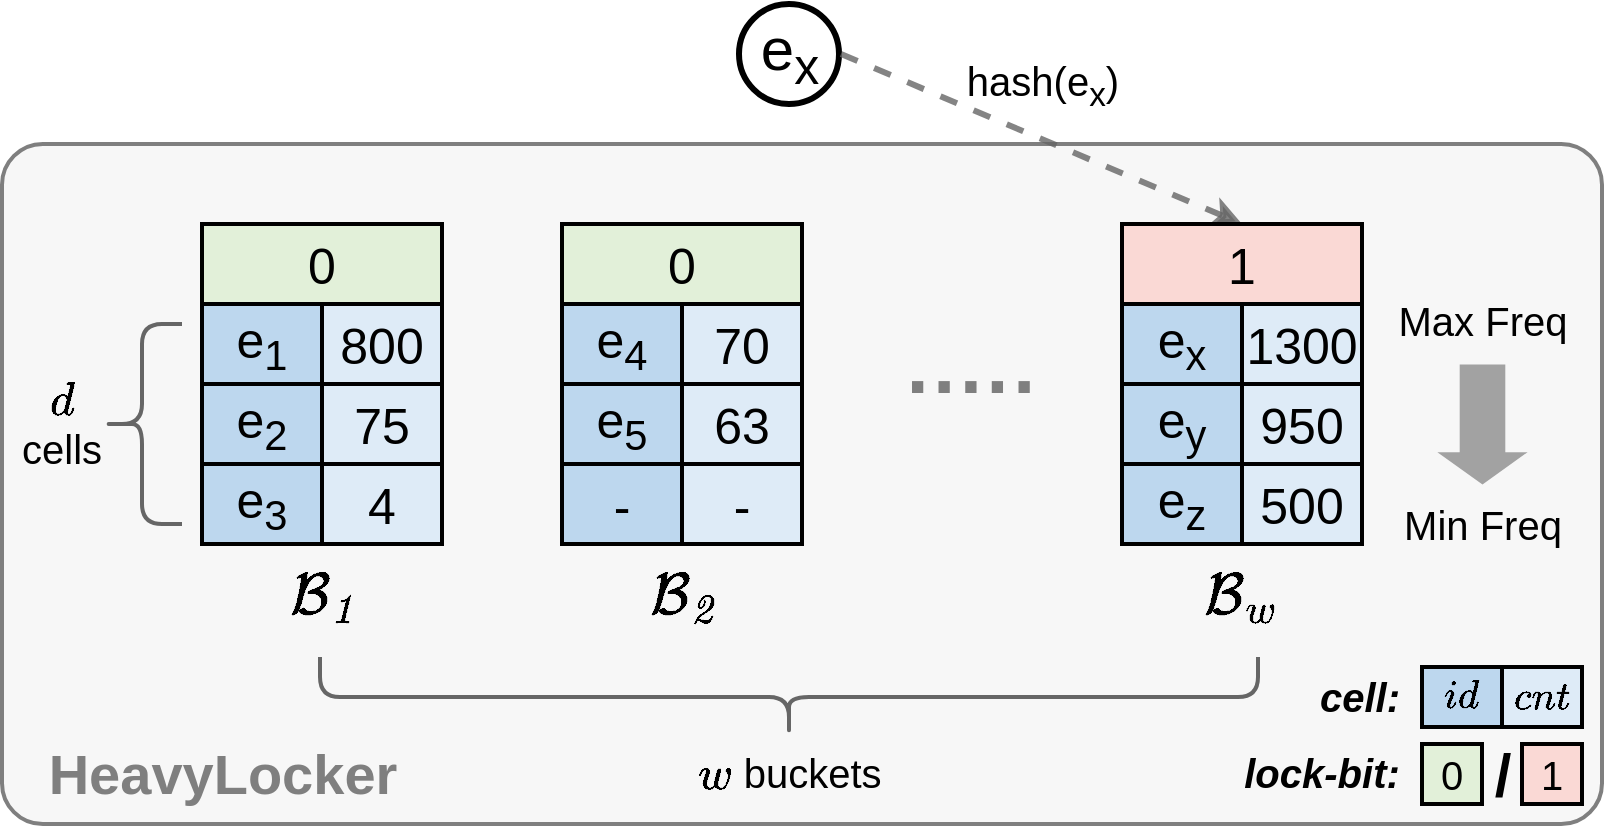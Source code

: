 <mxfile version="24.1.0" type="github" pages="2">
  <diagram id="2BybTVvr3je1taB3Ig6x" name="Multi框架">
    <mxGraphModel dx="1971" dy="796" grid="1" gridSize="10" guides="1" tooltips="1" connect="1" arrows="1" fold="1" page="0" pageScale="1" pageWidth="827" pageHeight="1169" math="1" shadow="0">
      <root>
        <mxCell id="0" />
        <mxCell id="1" parent="0" />
        <mxCell id="0VQXflkHDBme5YaXzQAI-1" value="" style="rounded=1;whiteSpace=wrap;html=1;labelBackgroundColor=#ffffff;fontFamily=Helvetica;strokeWidth=2;fillColor=#F7F7F7;strokeColor=#7F7F7F;arcSize=6;imageVerticalAlign=middle;noLabel=0;perimeterSpacing=0;" parent="1" vertex="1">
          <mxGeometry y="420" width="800" height="340" as="geometry" />
        </mxCell>
        <mxCell id="0VQXflkHDBme5YaXzQAI-2" value="&lt;span style=&quot;font-size: 25px;&quot;&gt;e&lt;sub&gt;1&lt;/sub&gt;&lt;/span&gt;" style="rounded=0;whiteSpace=wrap;html=1;fontFamily=Helvetica;strokeWidth=2;fillColor=#bdd7ee;" parent="1" vertex="1">
          <mxGeometry x="100" y="500" width="60" height="40" as="geometry" />
        </mxCell>
        <mxCell id="0VQXflkHDBme5YaXzQAI-6" value="&lt;span style=&quot;font-size: 30px;&quot;&gt;e&lt;sub&gt;x&lt;/sub&gt;&lt;/span&gt;" style="ellipse;whiteSpace=wrap;html=1;aspect=fixed;shadow=0;fontFamily=Helvetica;perimeterSpacing=1;strokeWidth=3;fontStyle=0;" parent="1" vertex="1">
          <mxGeometry x="368.5" y="350" width="50" height="50" as="geometry" />
        </mxCell>
        <mxCell id="0VQXflkHDBme5YaXzQAI-7" style="rounded=1;orthogonalLoop=1;jettySize=auto;html=1;fontFamily=Helvetica;endArrow=classic;endFill=1;strokeWidth=3;opacity=80;strokeColor=#666666;fillColor=#f5f5f5;endSize=6;exitX=1;exitY=0.5;exitDx=0;exitDy=0;dashed=1;entryX=0.5;entryY=0;entryDx=0;entryDy=0;" parent="1" source="0VQXflkHDBme5YaXzQAI-6" target="pebnR0OnpuEVUmmht2d_-15" edge="1">
          <mxGeometry relative="1" as="geometry">
            <mxPoint x="650" y="280" as="targetPoint" />
            <mxPoint x="180.0" y="361.0" as="sourcePoint" />
          </mxGeometry>
        </mxCell>
        <mxCell id="0VQXflkHDBme5YaXzQAI-15" value="&lt;font style=&quot;&quot;&gt;&lt;font color=&quot;#7f7f7f&quot; style=&quot;font-size: 40px;&quot;&gt;·····&lt;/font&gt;&lt;br style=&quot;font-size: 33px&quot;&gt;&lt;/font&gt;" style="text;html=1;align=center;verticalAlign=middle;resizable=0;points=[];autosize=1;fontStyle=1;fontFamily=Helvetica;fontSize=33;strokeWidth=3;rotation=0;" parent="1" vertex="1">
          <mxGeometry x="440" y="510" width="90" height="60" as="geometry" />
        </mxCell>
        <mxCell id="0VQXflkHDBme5YaXzQAI-16" value="&lt;span style=&quot;font-size: 25px;&quot;&gt;0&lt;/span&gt;" style="rounded=0;whiteSpace=wrap;html=1;fontFamily=Helvetica;strokeWidth=2;fillStyle=solid;fillColor=#e2f0d9;" parent="1" vertex="1">
          <mxGeometry x="100" y="460" width="120" height="40" as="geometry" />
        </mxCell>
        <mxCell id="0VQXflkHDBme5YaXzQAI-26" value="&lt;font style=&quot;font-size: 28px;&quot;&gt;&lt;font style=&quot;font-size: 28px;&quot;&gt;&lt;b style=&quot;font-size: 28px;&quot;&gt;HeavyLocker&lt;/b&gt;&lt;/font&gt;&lt;br style=&quot;font-size: 28px;&quot;&gt;&lt;/font&gt;" style="text;html=1;align=center;verticalAlign=middle;resizable=0;points=[];autosize=1;fontStyle=0;fontFamily=Arial;fontSize=28;strokeWidth=3;fontColor=#7f7f7f;" parent="1" vertex="1">
          <mxGeometry x="10" y="710" width="200" height="50" as="geometry" />
        </mxCell>
        <mxCell id="0VQXflkHDBme5YaXzQAI-31" value="&lt;font style=&quot;&quot;&gt;&lt;span style=&quot;&quot;&gt;&lt;font face=&quot;Arial&quot; style=&quot;font-size: 20px;&quot;&gt;Max Freq&lt;/font&gt;&lt;/span&gt;&lt;br style=&quot;font-size: 33px&quot;&gt;&lt;/font&gt;" style="text;html=1;align=center;verticalAlign=middle;resizable=0;points=[];autosize=1;fontStyle=0;fontFamily=Helvetica;fontSize=33;strokeWidth=3;" parent="1" vertex="1">
          <mxGeometry x="685" y="479" width="110" height="50" as="geometry" />
        </mxCell>
        <mxCell id="0VQXflkHDBme5YaXzQAI-36" value="&lt;font color=&quot;#000000&quot;&gt;&lt;span style=&quot;font-size: 25px;&quot;&gt;$$\mathcal{B_1}$$&lt;/span&gt;&lt;/font&gt;" style="text;html=1;strokeColor=none;fillColor=none;align=center;verticalAlign=middle;whiteSpace=wrap;rounded=0;fontSize=20;fontColor=#6C8EBF;opacity=0;" parent="1" vertex="1">
          <mxGeometry x="130" y="631" width="60" height="30" as="geometry" />
        </mxCell>
        <mxCell id="0VQXflkHDBme5YaXzQAI-45" value="&lt;font style=&quot;&quot;&gt;&lt;span style=&quot;font-size: 20px;&quot;&gt;Min Freq&lt;/span&gt;&lt;br style=&quot;font-size: 33px&quot;&gt;&lt;/font&gt;" style="text;html=1;align=center;verticalAlign=middle;resizable=0;points=[];autosize=1;fontStyle=0;fontFamily=Helvetica;fontSize=33;strokeWidth=3;" parent="1" vertex="1">
          <mxGeometry x="690" y="581" width="100" height="50" as="geometry" />
        </mxCell>
        <mxCell id="0VQXflkHDBme5YaXzQAI-49" value="&lt;font style=&quot;&quot;&gt;&lt;font style=&quot;font-size: 20px;&quot;&gt;hash(e&lt;sub&gt;x&lt;/sub&gt;)&lt;/font&gt;&lt;br style=&quot;font-size: 33px&quot;&gt;&lt;/font&gt;" style="text;html=1;align=center;verticalAlign=middle;resizable=0;points=[];autosize=1;fontStyle=0;fontFamily=Helvetica;fontSize=33;strokeWidth=3;" parent="1" vertex="1">
          <mxGeometry x="470" y="360" width="100" height="50" as="geometry" />
        </mxCell>
        <mxCell id="0VQXflkHDBme5YaXzQAI-50" value="&lt;font style=&quot;font-size: 17px;&quot;&gt;$$id$$&lt;/font&gt;" style="rounded=0;whiteSpace=wrap;html=1;fontFamily=Helvetica;strokeWidth=2;fillColor=#bdd7ee;" parent="1" vertex="1">
          <mxGeometry x="710" y="681.5" width="40" height="30" as="geometry" />
        </mxCell>
        <mxCell id="0VQXflkHDBme5YaXzQAI-53" value="&lt;font style=&quot;font-size: 20px;&quot;&gt;&lt;b&gt;&lt;i&gt;cell:&lt;/i&gt;&lt;/b&gt;&lt;/font&gt;" style="text;html=1;strokeColor=none;fillColor=none;align=center;verticalAlign=middle;whiteSpace=wrap;rounded=0;fontSize=17;fontFamily=Arial;fontColor=#000000;" parent="1" vertex="1">
          <mxGeometry x="654" y="681.5" width="50" height="30" as="geometry" />
        </mxCell>
        <mxCell id="0VQXflkHDBme5YaXzQAI-56" value="&lt;font style=&quot;font-size: 17px;&quot;&gt;$$cnt$$&lt;/font&gt;" style="rounded=0;whiteSpace=wrap;html=1;fontFamily=Helvetica;strokeWidth=2;fillColor=#deebf7;" parent="1" vertex="1">
          <mxGeometry x="750" y="681.5" width="40" height="30" as="geometry" />
        </mxCell>
        <mxCell id="0VQXflkHDBme5YaXzQAI-68" style="rounded=1;orthogonalLoop=1;jettySize=auto;html=1;fontFamily=Helvetica;endArrow=block;endFill=1;strokeWidth=0;strokeColor=none;fillColor=#7F7F7F;shape=flexArrow;startSize=4;endSize=5.388;width=22.8;endWidth=22.333;opacity=70;" parent="1" edge="1">
          <mxGeometry relative="1" as="geometry">
            <mxPoint x="740" y="590" as="targetPoint" />
            <mxPoint x="740" y="530" as="sourcePoint" />
          </mxGeometry>
        </mxCell>
        <mxCell id="pebnR0OnpuEVUmmht2d_-1" value="&lt;span style=&quot;font-size: 25px;&quot;&gt;800&lt;/span&gt;" style="rounded=0;whiteSpace=wrap;html=1;fontFamily=Helvetica;strokeWidth=2;fillColor=#deebf7;" parent="1" vertex="1">
          <mxGeometry x="160" y="500" width="60" height="40" as="geometry" />
        </mxCell>
        <mxCell id="pebnR0OnpuEVUmmht2d_-2" value="&lt;span style=&quot;font-size: 25px;&quot;&gt;e&lt;sub&gt;2&lt;/sub&gt;&lt;/span&gt;" style="rounded=0;whiteSpace=wrap;html=1;fontFamily=Helvetica;strokeWidth=2;fillColor=#bdd7ee;" parent="1" vertex="1">
          <mxGeometry x="100" y="540" width="60" height="40" as="geometry" />
        </mxCell>
        <mxCell id="pebnR0OnpuEVUmmht2d_-3" value="&lt;span style=&quot;font-size: 25px;&quot;&gt;75&lt;/span&gt;" style="rounded=0;whiteSpace=wrap;html=1;fontFamily=Helvetica;strokeWidth=2;fillColor=#deebf7;" parent="1" vertex="1">
          <mxGeometry x="160" y="540" width="60" height="40" as="geometry" />
        </mxCell>
        <mxCell id="pebnR0OnpuEVUmmht2d_-4" value="&lt;span style=&quot;font-size: 25px;&quot;&gt;e&lt;sub&gt;3&lt;/sub&gt;&lt;/span&gt;" style="rounded=0;whiteSpace=wrap;html=1;fontFamily=Helvetica;strokeWidth=2;fillColor=#bdd7ee;" parent="1" vertex="1">
          <mxGeometry x="100" y="580" width="60" height="40" as="geometry" />
        </mxCell>
        <mxCell id="pebnR0OnpuEVUmmht2d_-5" value="&lt;span style=&quot;font-size: 25px;&quot;&gt;4&lt;/span&gt;" style="rounded=0;whiteSpace=wrap;html=1;fontFamily=Helvetica;strokeWidth=2;fillColor=#deebf7;" parent="1" vertex="1">
          <mxGeometry x="160" y="580" width="60" height="40" as="geometry" />
        </mxCell>
        <mxCell id="pebnR0OnpuEVUmmht2d_-7" value="&lt;span style=&quot;font-size: 25px;&quot;&gt;e&lt;sub&gt;4&lt;/sub&gt;&lt;/span&gt;" style="rounded=0;whiteSpace=wrap;html=1;fontFamily=Helvetica;strokeWidth=2;fillColor=#bdd7ee;" parent="1" vertex="1">
          <mxGeometry x="280" y="500" width="60" height="40" as="geometry" />
        </mxCell>
        <mxCell id="pebnR0OnpuEVUmmht2d_-8" value="&lt;span style=&quot;font-size: 25px;&quot;&gt;0&lt;/span&gt;" style="rounded=0;whiteSpace=wrap;html=1;fontFamily=Helvetica;strokeWidth=2;fillStyle=solid;fillColor=#e2f0d9;" parent="1" vertex="1">
          <mxGeometry x="280" y="460" width="120" height="40" as="geometry" />
        </mxCell>
        <mxCell id="pebnR0OnpuEVUmmht2d_-9" value="&lt;span style=&quot;font-size: 25px;&quot;&gt;70&lt;/span&gt;" style="rounded=0;whiteSpace=wrap;html=1;fontFamily=Helvetica;strokeWidth=2;fillColor=#deebf7;" parent="1" vertex="1">
          <mxGeometry x="340" y="500" width="60" height="40" as="geometry" />
        </mxCell>
        <mxCell id="pebnR0OnpuEVUmmht2d_-10" value="&lt;span style=&quot;font-size: 25px;&quot;&gt;e&lt;sub&gt;5&lt;/sub&gt;&lt;/span&gt;" style="rounded=0;whiteSpace=wrap;html=1;fontFamily=Helvetica;strokeWidth=2;fillColor=#bdd7ee;" parent="1" vertex="1">
          <mxGeometry x="280" y="540" width="60" height="40" as="geometry" />
        </mxCell>
        <mxCell id="pebnR0OnpuEVUmmht2d_-11" value="&lt;span style=&quot;font-size: 25px;&quot;&gt;63&lt;/span&gt;" style="rounded=0;whiteSpace=wrap;html=1;fontFamily=Helvetica;strokeWidth=2;fillColor=#deebf7;" parent="1" vertex="1">
          <mxGeometry x="340" y="540" width="60" height="40" as="geometry" />
        </mxCell>
        <mxCell id="pebnR0OnpuEVUmmht2d_-12" value="&lt;font style=&quot;font-size: 25px;&quot;&gt;-&lt;/font&gt;" style="rounded=0;whiteSpace=wrap;html=1;fontFamily=Helvetica;strokeWidth=2;fillColor=#bdd7ee;" parent="1" vertex="1">
          <mxGeometry x="280" y="580" width="60" height="40" as="geometry" />
        </mxCell>
        <mxCell id="pebnR0OnpuEVUmmht2d_-13" value="&lt;font style=&quot;font-size: 25px;&quot;&gt;-&lt;/font&gt;" style="rounded=0;whiteSpace=wrap;html=1;fontFamily=Helvetica;strokeWidth=2;fillColor=#deebf7;" parent="1" vertex="1">
          <mxGeometry x="340" y="580" width="60" height="40" as="geometry" />
        </mxCell>
        <mxCell id="pebnR0OnpuEVUmmht2d_-14" value="&lt;span style=&quot;font-size: 25px;&quot;&gt;e&lt;sub&gt;x&lt;/sub&gt;&lt;/span&gt;" style="rounded=0;whiteSpace=wrap;html=1;fontFamily=Helvetica;strokeWidth=2;fillColor=#bdd7ee;" parent="1" vertex="1">
          <mxGeometry x="560" y="500" width="60" height="40" as="geometry" />
        </mxCell>
        <mxCell id="pebnR0OnpuEVUmmht2d_-15" value="&lt;span style=&quot;font-size: 25px;&quot;&gt;1&lt;/span&gt;" style="rounded=0;whiteSpace=wrap;html=1;fontFamily=Helvetica;strokeWidth=2;fillStyle=solid;fillColor=#fad9d5;strokeColor=#000000;" parent="1" vertex="1">
          <mxGeometry x="560" y="460" width="120" height="40" as="geometry" />
        </mxCell>
        <mxCell id="pebnR0OnpuEVUmmht2d_-17" value="&lt;span style=&quot;font-size: 25px;&quot;&gt;1300&lt;/span&gt;" style="rounded=0;whiteSpace=wrap;html=1;fontFamily=Helvetica;strokeWidth=2;fillColor=#deebf7;" parent="1" vertex="1">
          <mxGeometry x="620" y="500" width="60" height="40" as="geometry" />
        </mxCell>
        <mxCell id="pebnR0OnpuEVUmmht2d_-18" value="&lt;span style=&quot;font-size: 25px;&quot;&gt;e&lt;sub&gt;y&lt;/sub&gt;&lt;/span&gt;" style="rounded=0;whiteSpace=wrap;html=1;fontFamily=Helvetica;strokeWidth=2;fillColor=#bdd7ee;" parent="1" vertex="1">
          <mxGeometry x="560" y="540" width="60" height="40" as="geometry" />
        </mxCell>
        <mxCell id="pebnR0OnpuEVUmmht2d_-19" value="&lt;span style=&quot;font-size: 25px;&quot;&gt;950&lt;/span&gt;" style="rounded=0;whiteSpace=wrap;html=1;fontFamily=Helvetica;strokeWidth=2;fillColor=#deebf7;" parent="1" vertex="1">
          <mxGeometry x="620" y="540" width="60" height="40" as="geometry" />
        </mxCell>
        <mxCell id="pebnR0OnpuEVUmmht2d_-20" value="&lt;span style=&quot;font-size: 25px;&quot;&gt;e&lt;sub&gt;z&lt;/sub&gt;&lt;/span&gt;" style="rounded=0;whiteSpace=wrap;html=1;fontFamily=Helvetica;strokeWidth=2;fillColor=#bdd7ee;" parent="1" vertex="1">
          <mxGeometry x="560" y="580" width="60" height="40" as="geometry" />
        </mxCell>
        <mxCell id="pebnR0OnpuEVUmmht2d_-21" value="&lt;span style=&quot;font-size: 25px;&quot;&gt;500&lt;/span&gt;" style="rounded=0;whiteSpace=wrap;html=1;fontFamily=Helvetica;strokeWidth=2;fillColor=#deebf7;" parent="1" vertex="1">
          <mxGeometry x="620" y="580" width="60" height="40" as="geometry" />
        </mxCell>
        <mxCell id="pebnR0OnpuEVUmmht2d_-22" value="&lt;font color=&quot;#000000&quot;&gt;&lt;span style=&quot;font-size: 25px;&quot;&gt;$$\mathcal{B_2}$$&lt;/span&gt;&lt;/font&gt;" style="text;html=1;strokeColor=none;fillColor=none;align=center;verticalAlign=middle;whiteSpace=wrap;rounded=0;fontSize=20;fontColor=#6C8EBF;opacity=0;" parent="1" vertex="1">
          <mxGeometry x="310" y="631" width="60" height="30" as="geometry" />
        </mxCell>
        <mxCell id="pebnR0OnpuEVUmmht2d_-23" value="&lt;font color=&quot;#000000&quot;&gt;&lt;span style=&quot;font-size: 25px;&quot;&gt;$$\mathcal{B_w}$$&lt;/span&gt;&lt;/font&gt;" style="text;html=1;strokeColor=none;fillColor=none;align=center;verticalAlign=middle;whiteSpace=wrap;rounded=0;fontSize=20;fontColor=#6C8EBF;opacity=0;" parent="1" vertex="1">
          <mxGeometry x="590" y="631" width="60" height="30" as="geometry" />
        </mxCell>
        <mxCell id="pebnR0OnpuEVUmmht2d_-24" value="" style="shape=curlyBracket;whiteSpace=wrap;html=1;rounded=1;labelPosition=left;verticalLabelPosition=middle;align=right;verticalAlign=middle;strokeWidth=2;fillColor=#f5f5f5;fontColor=#333333;strokeColor=#666666;" parent="1" vertex="1">
          <mxGeometry x="50" y="510" width="40" height="100" as="geometry" />
        </mxCell>
        <mxCell id="pebnR0OnpuEVUmmht2d_-25" value="&lt;font style=&quot;font-size: 20px;&quot;&gt;`d`&lt;br&gt;cells&lt;/font&gt;" style="text;html=1;strokeColor=none;fillColor=none;align=center;verticalAlign=middle;whiteSpace=wrap;rounded=0;fontSize=17;fontFamily=Arial;fontColor=#000000;" parent="1" vertex="1">
          <mxGeometry x="10" y="545" width="40" height="30" as="geometry" />
        </mxCell>
        <mxCell id="pebnR0OnpuEVUmmht2d_-26" value="" style="shape=curlyBracket;whiteSpace=wrap;html=1;rounded=1;labelPosition=left;verticalLabelPosition=middle;align=right;verticalAlign=middle;strokeWidth=2;fillColor=#f5f5f5;fontColor=#333333;strokeColor=#666666;rotation=-90;" parent="1" vertex="1">
          <mxGeometry x="373.5" y="462" width="40" height="469" as="geometry" />
        </mxCell>
        <mxCell id="pebnR0OnpuEVUmmht2d_-27" value="&lt;font style=&quot;font-size: 20px;&quot;&gt;`w` buckets&lt;/font&gt;" style="text;html=1;strokeColor=none;fillColor=none;align=center;verticalAlign=middle;whiteSpace=wrap;rounded=0;fontSize=17;fontFamily=Arial;fontColor=#000000;" parent="1" vertex="1">
          <mxGeometry x="343.5" y="720" width="100" height="30" as="geometry" />
        </mxCell>
        <mxCell id="pebnR0OnpuEVUmmht2d_-31" value="&lt;font style=&quot;font-size: 20px;&quot;&gt;0&lt;/font&gt;" style="rounded=0;whiteSpace=wrap;html=1;fontFamily=Helvetica;strokeWidth=2;fillColor=#e2f0d9;" parent="1" vertex="1">
          <mxGeometry x="710" y="720" width="30" height="30" as="geometry" />
        </mxCell>
        <mxCell id="pebnR0OnpuEVUmmht2d_-32" value="&lt;font style=&quot;font-size: 20px;&quot;&gt;&lt;b&gt;&lt;i&gt;lock-bit:&lt;/i&gt;&lt;/b&gt;&lt;/font&gt;" style="text;html=1;strokeColor=none;fillColor=none;align=center;verticalAlign=middle;whiteSpace=wrap;rounded=0;fontSize=17;fontFamily=Arial;fontColor=#000000;" parent="1" vertex="1">
          <mxGeometry x="620" y="720" width="80" height="30" as="geometry" />
        </mxCell>
        <mxCell id="pebnR0OnpuEVUmmht2d_-34" value="&lt;font size=&quot;1&quot; style=&quot;&quot;&gt;&lt;b style=&quot;font-size: 30px;&quot;&gt;/&lt;/b&gt;&lt;/font&gt;" style="text;html=1;strokeColor=none;fillColor=none;align=center;verticalAlign=middle;whiteSpace=wrap;rounded=0;fontSize=25;fontFamily=Arial;fontColor=#000000;" parent="1" vertex="1">
          <mxGeometry x="738" y="720" width="25" height="30" as="geometry" />
        </mxCell>
        <mxCell id="pebnR0OnpuEVUmmht2d_-36" value="&lt;span style=&quot;font-size: 20px;&quot;&gt;1&lt;/span&gt;" style="rounded=0;whiteSpace=wrap;html=1;fontFamily=Helvetica;strokeWidth=2;fillColor=#fad9d5;" parent="1" vertex="1">
          <mxGeometry x="760" y="720" width="30" height="30" as="geometry" />
        </mxCell>
      </root>
    </mxGraphModel>
  </diagram>
  <diagram id="s77Xc-6Qdp-9p3tDaP6c" name="第 2 页">
    <mxGraphModel dx="957" dy="484" grid="1" gridSize="10" guides="1" tooltips="1" connect="1" arrows="1" fold="1" page="0" pageScale="1" pageWidth="827" pageHeight="1169" math="1" shadow="0">
      <root>
        <mxCell id="0" />
        <mxCell id="1" parent="0" />
        <mxCell id="xxyTyY62P0I5MEGD_4CM-1" value="&lt;span style=&quot;font-size: 25px;&quot;&gt;$$(e_{17},500)$$&lt;/span&gt;" style="rounded=0;whiteSpace=wrap;html=1;fontFamily=Helvetica;strokeWidth=3;fillColor=#dae8fc;strokeColor=#000000;opacity=80;" vertex="1" parent="1">
          <mxGeometry x="120" y="240" width="160" height="40" as="geometry" />
        </mxCell>
        <mxCell id="IK3wqfKOWQBOBFi0QGid-1" value="&lt;span style=&quot;font-size: 25px;&quot;&gt;$$(e_3,200)$$&lt;/span&gt;" style="rounded=0;whiteSpace=wrap;html=1;fontFamily=Helvetica;strokeWidth=3;fillColor=#dae8fc;strokeColor=#000000;opacity=80;" vertex="1" parent="1">
          <mxGeometry x="120" y="280" width="160" height="40" as="geometry" />
        </mxCell>
        <mxCell id="IK3wqfKOWQBOBFi0QGid-2" value="&lt;span style=&quot;font-size: 25px;&quot;&gt;$$(e_8,82)$$&lt;/span&gt;" style="rounded=0;whiteSpace=wrap;html=1;fontFamily=Helvetica;strokeWidth=3;fillColor=#dae8fc;strokeColor=#000000;opacity=80;" vertex="1" parent="1">
          <mxGeometry x="120" y="320" width="160" height="40" as="geometry" />
        </mxCell>
        <mxCell id="IK3wqfKOWQBOBFi0QGid-3" value="&lt;span style=&quot;font-size: 25px;&quot;&gt;$$1$$&lt;/span&gt;" style="rounded=0;whiteSpace=wrap;html=1;fontFamily=Helvetica;strokeWidth=3;fillColor=#f8cecc;strokeColor=#000000;opacity=80;" vertex="1" parent="1">
          <mxGeometry x="120" y="200" width="160" height="40" as="geometry" />
        </mxCell>
        <mxCell id="Pvn3mfC9pJ9ff3sj0fmv-1" style="rounded=1;orthogonalLoop=1;jettySize=auto;html=1;fontFamily=Helvetica;endArrow=block;endFill=1;strokeWidth=0;strokeColor=none;fillColor=#7F7F7F;shape=flexArrow;startSize=4;endSize=4;width=3.571;endWidth=12.75;" edge="1" parent="1">
          <mxGeometry relative="1" as="geometry">
            <mxPoint x="390" y="340" as="targetPoint" />
            <mxPoint x="290" y="340" as="sourcePoint" />
          </mxGeometry>
        </mxCell>
        <mxCell id="Pvn3mfC9pJ9ff3sj0fmv-3" value="&lt;font style=&quot;font-size: 25px;&quot;&gt;$$e_2$$&lt;/font&gt;" style="ellipse;whiteSpace=wrap;html=1;aspect=fixed;fillColor=none;strokeWidth=3;" vertex="1" parent="1">
          <mxGeometry x="320" y="290" width="40" height="40" as="geometry" />
        </mxCell>
        <mxCell id="Oa_50JST940CdHdh_vZq-4" value="&lt;span style=&quot;font-size: 25px;&quot;&gt;$$0$$&lt;/span&gt;" style="rounded=0;whiteSpace=wrap;html=1;fontFamily=Helvetica;strokeWidth=3;fillColor=#d5e8d4;strokeColor=#000000;opacity=80;" vertex="1" parent="1">
          <mxGeometry x="920" y="200" width="160" height="40" as="geometry" />
        </mxCell>
        <mxCell id="Oa_50JST940CdHdh_vZq-9" style="rounded=1;orthogonalLoop=1;jettySize=auto;html=1;fontFamily=Helvetica;endArrow=block;endFill=1;strokeWidth=0;strokeColor=none;fillColor=#7F7F7F;shape=flexArrow;startSize=4;endSize=4;width=3.571;endWidth=12.75;" edge="1" parent="1">
          <mxGeometry relative="1" as="geometry">
            <mxPoint x="670" y="340" as="targetPoint" />
            <mxPoint x="570" y="340" as="sourcePoint" />
          </mxGeometry>
        </mxCell>
        <mxCell id="Oa_50JST940CdHdh_vZq-10" value="&lt;font style=&quot;font-size: 25px;&quot;&gt;$$e_3$$&lt;/font&gt;" style="ellipse;whiteSpace=wrap;html=1;aspect=fixed;fillColor=none;strokeWidth=3;" vertex="1" parent="1">
          <mxGeometry x="600" y="290" width="40" height="40" as="geometry" />
        </mxCell>
        <mxCell id="vwqqChAQIn_X0hhrEUNo-1" value="&lt;span style=&quot;font-size: 25px;&quot;&gt;$$1$$&lt;/span&gt;" style="rounded=0;whiteSpace=wrap;html=1;fontFamily=Helvetica;strokeWidth=3;fillColor=#f8cecc;strokeColor=#000000;opacity=80;" vertex="1" parent="1">
          <mxGeometry x="400" y="200" width="160" height="40" as="geometry" />
        </mxCell>
        <mxCell id="vwqqChAQIn_X0hhrEUNo-6" value="&lt;span style=&quot;font-size: 25px;&quot;&gt;$$(e_{17},500)$$&lt;/span&gt;" style="rounded=0;whiteSpace=wrap;html=1;fontFamily=Helvetica;strokeWidth=3;fillColor=#dae8fc;strokeColor=#000000;opacity=80;" vertex="1" parent="1">
          <mxGeometry x="400" y="240" width="160" height="40" as="geometry" />
        </mxCell>
        <mxCell id="vwqqChAQIn_X0hhrEUNo-7" value="&lt;span style=&quot;font-size: 25px;&quot;&gt;$$(e_3,200)$$&lt;/span&gt;" style="rounded=0;whiteSpace=wrap;html=1;fontFamily=Helvetica;strokeWidth=3;fillColor=#dae8fc;strokeColor=#000000;opacity=80;" vertex="1" parent="1">
          <mxGeometry x="400" y="280" width="160" height="40" as="geometry" />
        </mxCell>
        <mxCell id="vwqqChAQIn_X0hhrEUNo-9" value="&lt;span style=&quot;font-size: 25px;&quot;&gt;$$(e_{17},500)$$&lt;/span&gt;" style="rounded=0;whiteSpace=wrap;html=1;fontFamily=Helvetica;strokeWidth=3;fillColor=#dae8fc;strokeColor=#000000;opacity=80;" vertex="1" parent="1">
          <mxGeometry x="680" y="240" width="160" height="40" as="geometry" />
        </mxCell>
        <mxCell id="vwqqChAQIn_X0hhrEUNo-10" value="&lt;span style=&quot;font-size: 25px;&quot;&gt;$$(e_3,\textbf{201})$$&lt;/span&gt;" style="rounded=0;whiteSpace=wrap;html=1;fontFamily=Helvetica;strokeWidth=3;fillColor=#dae8fc;strokeColor=#000000;opacity=80;" vertex="1" parent="1">
          <mxGeometry x="680" y="280" width="160" height="40" as="geometry" />
        </mxCell>
        <mxCell id="vwqqChAQIn_X0hhrEUNo-12" value="&lt;font style=&quot;font-size: 20px;&quot;&gt;$$item_{num}=81999$$&lt;/font&gt;" style="text;html=1;align=center;verticalAlign=middle;whiteSpace=wrap;rounded=0;" vertex="1" parent="1">
          <mxGeometry x="170" y="120" width="60" height="30" as="geometry" />
        </mxCell>
        <mxCell id="vwqqChAQIn_X0hhrEUNo-18" value="&lt;font style=&quot;font-size: 20px;&quot;&gt;$$\underline{\theta=0.1\%}$$&lt;/font&gt;" style="text;html=1;align=center;verticalAlign=middle;whiteSpace=wrap;rounded=0;" vertex="1" parent="1">
          <mxGeometry x="170" y="80" width="60" height="30" as="geometry" />
        </mxCell>
        <mxCell id="vwqqChAQIn_X0hhrEUNo-19" value="&lt;font style=&quot;font-size: 20px;&quot;&gt;$$threshold=81.999$$&lt;/font&gt;" style="text;html=1;align=center;verticalAlign=middle;whiteSpace=wrap;rounded=0;" vertex="1" parent="1">
          <mxGeometry x="170" y="160" width="60" height="30" as="geometry" />
        </mxCell>
        <mxCell id="vwqqChAQIn_X0hhrEUNo-21" value="&lt;font style=&quot;font-size: 20px;&quot;&gt;$$item_{num}=\textbf{82000}$$&lt;/font&gt;" style="text;html=1;align=center;verticalAlign=middle;whiteSpace=wrap;rounded=0;" vertex="1" parent="1">
          <mxGeometry x="450" y="120" width="60" height="30" as="geometry" />
        </mxCell>
        <mxCell id="vwqqChAQIn_X0hhrEUNo-23" value="&lt;font style=&quot;font-size: 20px;&quot;&gt;$$threshold=82$$&lt;/font&gt;" style="text;html=1;align=center;verticalAlign=middle;whiteSpace=wrap;rounded=0;" vertex="1" parent="1">
          <mxGeometry x="450" y="160" width="60" height="30" as="geometry" />
        </mxCell>
        <mxCell id="vwqqChAQIn_X0hhrEUNo-24" value="&lt;font style=&quot;font-size: 20px;&quot;&gt;$$item_{num}=\textbf{82001}$$&lt;/font&gt;" style="text;html=1;align=center;verticalAlign=middle;whiteSpace=wrap;rounded=0;" vertex="1" parent="1">
          <mxGeometry x="730" y="120" width="60" height="30" as="geometry" />
        </mxCell>
        <mxCell id="vwqqChAQIn_X0hhrEUNo-26" value="&lt;font style=&quot;font-size: 20px;&quot;&gt;$$threshold=82.001$$&lt;/font&gt;" style="text;html=1;align=center;verticalAlign=middle;whiteSpace=wrap;rounded=0;" vertex="1" parent="1">
          <mxGeometry x="730" y="160" width="60" height="30" as="geometry" />
        </mxCell>
        <mxCell id="vwqqChAQIn_X0hhrEUNo-27" value="&lt;span style=&quot;font-size: 25px;&quot;&gt;$$(e_{6},200)$$&lt;/span&gt;" style="rounded=0;whiteSpace=wrap;html=1;fontFamily=Helvetica;strokeWidth=3;fillColor=#dae8fc;strokeColor=#000000;opacity=80;" vertex="1" parent="1">
          <mxGeometry x="920" y="240" width="160" height="40" as="geometry" />
        </mxCell>
        <mxCell id="vwqqChAQIn_X0hhrEUNo-28" value="&lt;span style=&quot;font-size: 25px;&quot;&gt;$$(e_1,70)$$&lt;/span&gt;" style="rounded=0;whiteSpace=wrap;html=1;fontFamily=Helvetica;strokeWidth=3;fillColor=#dae8fc;strokeColor=#000000;opacity=80;" vertex="1" parent="1">
          <mxGeometry x="920" y="280" width="160" height="40" as="geometry" />
        </mxCell>
        <mxCell id="vwqqChAQIn_X0hhrEUNo-29" value="&lt;span style=&quot;font-size: 25px;&quot;&gt;$$(e_4,6)$$&lt;/span&gt;" style="rounded=0;whiteSpace=wrap;html=1;fontFamily=Helvetica;strokeWidth=3;fillColor=#dae8fc;strokeColor=#000000;opacity=80;" vertex="1" parent="1">
          <mxGeometry x="920" y="320" width="160" height="40" as="geometry" />
        </mxCell>
        <mxCell id="vwqqChAQIn_X0hhrEUNo-33" value="&lt;font style=&quot;font-size: 20px;&quot;&gt;$$item_{num}=6500$$&lt;/font&gt;" style="text;html=1;align=center;verticalAlign=middle;whiteSpace=wrap;rounded=0;" vertex="1" parent="1">
          <mxGeometry x="970" y="120" width="60" height="30" as="geometry" />
        </mxCell>
        <mxCell id="vwqqChAQIn_X0hhrEUNo-34" value="&lt;font style=&quot;font-size: 20px;&quot;&gt;$$threshold=6.5$$&lt;/font&gt;" style="text;html=1;align=center;verticalAlign=middle;whiteSpace=wrap;rounded=0;" vertex="1" parent="1">
          <mxGeometry x="970" y="160" width="60" height="30" as="geometry" />
        </mxCell>
        <mxCell id="vwqqChAQIn_X0hhrEUNo-35" value="&lt;span style=&quot;font-size: 25px;&quot;&gt;$$0$$&lt;/span&gt;" style="rounded=0;whiteSpace=wrap;html=1;fontFamily=Helvetica;strokeWidth=3;fillColor=#d5e8d4;strokeColor=#000000;opacity=80;" vertex="1" parent="1">
          <mxGeometry x="1200" y="200" width="160" height="40" as="geometry" />
        </mxCell>
        <mxCell id="vwqqChAQIn_X0hhrEUNo-36" value="&lt;span style=&quot;font-size: 25px;&quot;&gt;$$(e_{6},200)$$&lt;/span&gt;" style="rounded=0;whiteSpace=wrap;html=1;fontFamily=Helvetica;strokeWidth=3;fillColor=#dae8fc;strokeColor=#000000;opacity=80;" vertex="1" parent="1">
          <mxGeometry x="1200" y="240" width="160" height="40" as="geometry" />
        </mxCell>
        <mxCell id="vwqqChAQIn_X0hhrEUNo-37" value="&lt;span style=&quot;font-size: 25px;&quot;&gt;$$(e_1,70)$$&lt;/span&gt;" style="rounded=0;whiteSpace=wrap;html=1;fontFamily=Helvetica;strokeWidth=3;fillColor=#dae8fc;strokeColor=#000000;opacity=80;" vertex="1" parent="1">
          <mxGeometry x="1200" y="280" width="160" height="40" as="geometry" />
        </mxCell>
        <mxCell id="vwqqChAQIn_X0hhrEUNo-38" value="&lt;span style=&quot;font-size: 25px;&quot;&gt;$$(e_4,6)$$&lt;/span&gt;" style="rounded=0;whiteSpace=wrap;html=1;fontFamily=Helvetica;strokeWidth=3;fillColor=#dae8fc;strokeColor=#000000;opacity=80;" vertex="1" parent="1">
          <mxGeometry x="1200" y="320" width="160" height="40" as="geometry" />
        </mxCell>
        <mxCell id="vwqqChAQIn_X0hhrEUNo-39" value="&lt;font style=&quot;font-size: 20px;&quot;&gt;$$item_{num}=\textbf{6501}$$&lt;/font&gt;" style="text;html=1;align=center;verticalAlign=middle;whiteSpace=wrap;rounded=0;" vertex="1" parent="1">
          <mxGeometry x="1250" y="120" width="60" height="30" as="geometry" />
        </mxCell>
        <mxCell id="vwqqChAQIn_X0hhrEUNo-40" value="&lt;font style=&quot;font-size: 20px;&quot;&gt;$$threshold=6.501$$&lt;/font&gt;" style="text;html=1;align=center;verticalAlign=middle;whiteSpace=wrap;rounded=0;" vertex="1" parent="1">
          <mxGeometry x="1250" y="160" width="60" height="30" as="geometry" />
        </mxCell>
        <mxCell id="vwqqChAQIn_X0hhrEUNo-42" value="&lt;span style=&quot;font-size: 25px;&quot;&gt;$$(e_{6},200)$$&lt;/span&gt;" style="rounded=0;whiteSpace=wrap;html=1;fontFamily=Helvetica;strokeWidth=3;fillColor=#dae8fc;strokeColor=#000000;opacity=80;" vertex="1" parent="1">
          <mxGeometry x="1480" y="240" width="160" height="40" as="geometry" />
        </mxCell>
        <mxCell id="vwqqChAQIn_X0hhrEUNo-43" value="&lt;span style=&quot;font-size: 25px;&quot;&gt;$$(e_1,70)$$&lt;/span&gt;" style="rounded=0;whiteSpace=wrap;html=1;fontFamily=Helvetica;strokeWidth=3;fillColor=#dae8fc;strokeColor=#000000;opacity=80;" vertex="1" parent="1">
          <mxGeometry x="1480" y="280" width="160" height="40" as="geometry" />
        </mxCell>
        <mxCell id="vwqqChAQIn_X0hhrEUNo-44" value="&lt;span style=&quot;font-size: 25px;&quot;&gt;$$(e_9,\textbf{7})$$&lt;/span&gt;" style="rounded=0;whiteSpace=wrap;html=1;fontFamily=Helvetica;strokeWidth=3;fillColor=#dae8fc;strokeColor=#000000;opacity=80;" vertex="1" parent="1">
          <mxGeometry x="1480" y="320" width="160" height="40" as="geometry" />
        </mxCell>
        <mxCell id="vwqqChAQIn_X0hhrEUNo-45" value="&lt;font style=&quot;font-size: 20px;&quot;&gt;$$item_{num}=\textbf{6502}$$&lt;/font&gt;" style="text;html=1;align=center;verticalAlign=middle;whiteSpace=wrap;rounded=0;" vertex="1" parent="1">
          <mxGeometry x="1530" y="120" width="60" height="30" as="geometry" />
        </mxCell>
        <mxCell id="vwqqChAQIn_X0hhrEUNo-46" value="&lt;font style=&quot;font-size: 20px;&quot;&gt;$$threshold=6.502$$&lt;/font&gt;" style="text;html=1;align=center;verticalAlign=middle;whiteSpace=wrap;rounded=0;" vertex="1" parent="1">
          <mxGeometry x="1530" y="160" width="60" height="30" as="geometry" />
        </mxCell>
        <mxCell id="vwqqChAQIn_X0hhrEUNo-47" style="rounded=1;orthogonalLoop=1;jettySize=auto;html=1;fontFamily=Helvetica;endArrow=block;endFill=1;strokeWidth=0;strokeColor=none;fillColor=#7F7F7F;shape=flexArrow;startSize=4;endSize=4;width=3.571;endWidth=12.75;" edge="1" parent="1">
          <mxGeometry relative="1" as="geometry">
            <mxPoint x="1190" y="340" as="targetPoint" />
            <mxPoint x="1090" y="340" as="sourcePoint" />
          </mxGeometry>
        </mxCell>
        <mxCell id="vwqqChAQIn_X0hhrEUNo-48" value="&lt;font style=&quot;font-size: 25px;&quot;&gt;$$e_3$$&lt;/font&gt;" style="ellipse;whiteSpace=wrap;html=1;aspect=fixed;fillColor=none;strokeWidth=3;" vertex="1" parent="1">
          <mxGeometry x="1120" y="290" width="40" height="40" as="geometry" />
        </mxCell>
        <mxCell id="vwqqChAQIn_X0hhrEUNo-49" style="rounded=1;orthogonalLoop=1;jettySize=auto;html=1;fontFamily=Helvetica;endArrow=block;endFill=1;strokeWidth=0;strokeColor=none;fillColor=#7F7F7F;shape=flexArrow;startSize=4;endSize=4;width=3.571;endWidth=12.75;" edge="1" parent="1">
          <mxGeometry relative="1" as="geometry">
            <mxPoint x="1470" y="340" as="targetPoint" />
            <mxPoint x="1370" y="340" as="sourcePoint" />
          </mxGeometry>
        </mxCell>
        <mxCell id="vwqqChAQIn_X0hhrEUNo-50" value="&lt;font style=&quot;font-size: 25px;&quot;&gt;$$e_9$$&lt;/font&gt;" style="ellipse;whiteSpace=wrap;html=1;aspect=fixed;fillColor=none;strokeWidth=3;" vertex="1" parent="1">
          <mxGeometry x="1400" y="290" width="40" height="40" as="geometry" />
        </mxCell>
        <mxCell id="vwqqChAQIn_X0hhrEUNo-51" value="&lt;font style=&quot;font-size: 20px;&quot;&gt;$$\frac{1}{7}$$&lt;/font&gt;" style="text;html=1;align=center;verticalAlign=middle;whiteSpace=wrap;rounded=0;" vertex="1" parent="1">
          <mxGeometry x="1090" y="360" width="60" height="30" as="geometry" />
        </mxCell>
        <mxCell id="vwqqChAQIn_X0hhrEUNo-52" value="" style="verticalLabelPosition=bottom;verticalAlign=top;html=1;shape=mxgraph.basic.x;fillColor=#e51400;strokeColor=#000000;fontColor=#ffffff;opacity=70;" vertex="1" parent="1">
          <mxGeometry x="1140" y="365" width="20" height="20" as="geometry" />
        </mxCell>
        <mxCell id="vwqqChAQIn_X0hhrEUNo-56" value="&lt;span style=&quot;font-size: 25px;&quot;&gt;$$1$$&lt;/span&gt;" style="rounded=0;whiteSpace=wrap;html=1;fontFamily=Helvetica;strokeWidth=3;fillColor=#f8cecc;strokeColor=#000000;opacity=80;" vertex="1" parent="1">
          <mxGeometry x="1480" y="200" width="160" height="40" as="geometry" />
        </mxCell>
        <mxCell id="vwqqChAQIn_X0hhrEUNo-57" value="&lt;font style=&quot;font-size: 20px;&quot;&gt;$$\frac{1}{7}$$&lt;/font&gt;" style="text;html=1;align=center;verticalAlign=middle;whiteSpace=wrap;rounded=0;" vertex="1" parent="1">
          <mxGeometry x="1370" y="360" width="60" height="30" as="geometry" />
        </mxCell>
        <mxCell id="vwqqChAQIn_X0hhrEUNo-59" value="" style="verticalLabelPosition=bottom;verticalAlign=top;html=1;shape=mxgraph.basic.tick;fillColor=#cdeb8b;strokeColor=#36393d;" vertex="1" parent="1">
          <mxGeometry x="1420" y="365" width="20" height="20" as="geometry" />
        </mxCell>
        <mxCell id="vwqqChAQIn_X0hhrEUNo-60" value="&lt;span style=&quot;font-size: 25px;&quot;&gt;$$(e_8,82)$$&lt;/span&gt;" style="rounded=0;whiteSpace=wrap;html=1;fontFamily=Helvetica;strokeWidth=3;fillColor=#dae8fc;strokeColor=#000000;opacity=80;" vertex="1" parent="1">
          <mxGeometry x="400" y="320" width="160" height="40" as="geometry" />
        </mxCell>
        <mxCell id="vwqqChAQIn_X0hhrEUNo-61" value="&lt;span style=&quot;font-size: 25px;&quot;&gt;$$(e_8,82)$$&lt;/span&gt;" style="rounded=0;whiteSpace=wrap;html=1;fontFamily=Helvetica;strokeWidth=3;fillColor=#dae8fc;strokeColor=#000000;opacity=80;" vertex="1" parent="1">
          <mxGeometry x="680" y="320" width="160" height="40" as="geometry" />
        </mxCell>
        <mxCell id="vwqqChAQIn_X0hhrEUNo-63" value="&lt;span style=&quot;font-size: 25px;&quot;&gt;$$0$$&lt;/span&gt;" style="rounded=0;whiteSpace=wrap;html=1;fontFamily=Helvetica;strokeWidth=3;fillColor=#d5e8d4;strokeColor=#000000;opacity=80;" vertex="1" parent="1">
          <mxGeometry x="680" y="200" width="160" height="40" as="geometry" />
        </mxCell>
      </root>
    </mxGraphModel>
  </diagram>
</mxfile>
